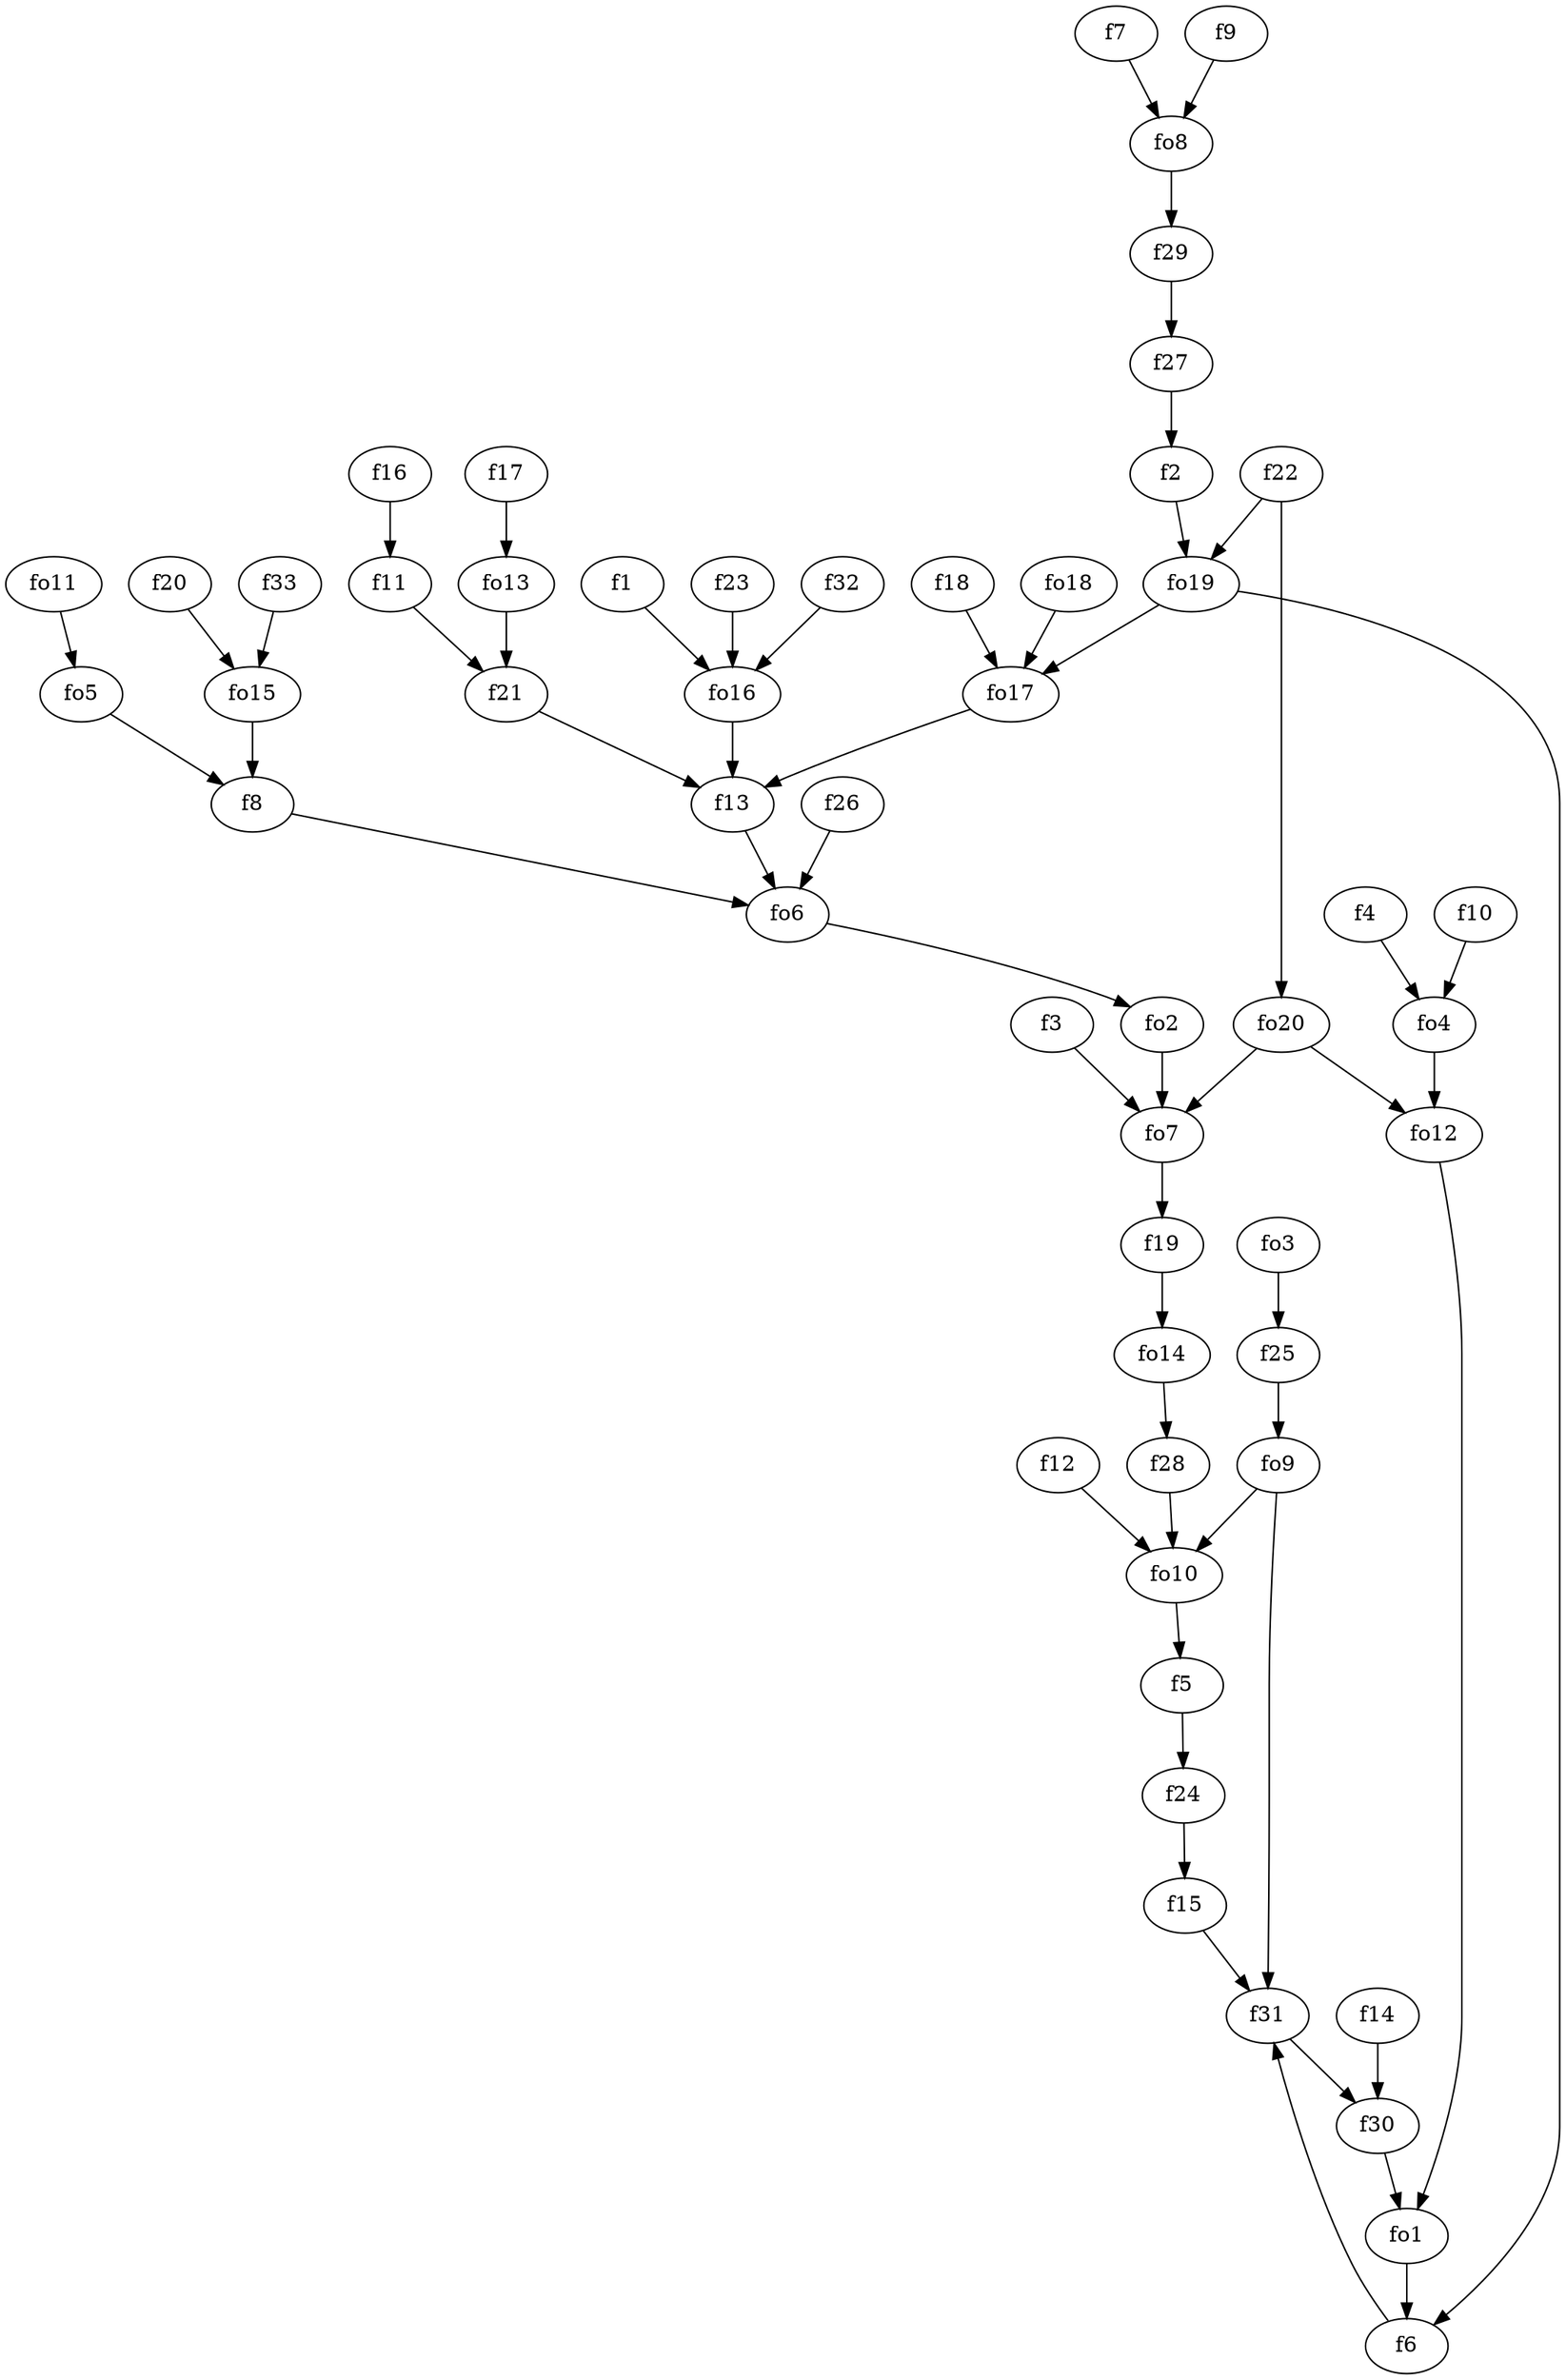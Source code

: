 strict digraph  {
f1;
f2;
f3;
f4;
f5;
f6;
f7;
f8;
f9;
f10;
f11;
f12;
f13;
f14;
f15;
f16;
f17;
f18;
f19;
f20;
f21;
f22;
f23;
f24;
f25;
f26;
f27;
f28;
f29;
f30;
f31;
f32;
f33;
fo1;
fo2;
fo3;
fo4;
fo5;
fo6;
fo7;
fo8;
fo9;
fo10;
fo11;
fo12;
fo13;
fo14;
fo15;
fo16;
fo17;
fo18;
fo19;
fo20;
f1 -> fo16  [weight=2];
f2 -> fo19  [weight=2];
f3 -> fo7  [weight=2];
f4 -> fo4  [weight=2];
f5 -> f24  [weight=2];
f6 -> f31  [weight=2];
f7 -> fo8  [weight=2];
f8 -> fo6  [weight=2];
f9 -> fo8  [weight=2];
f10 -> fo4  [weight=2];
f11 -> f21  [weight=2];
f12 -> fo10  [weight=2];
f13 -> fo6  [weight=2];
f14 -> f30  [weight=2];
f15 -> f31  [weight=2];
f16 -> f11  [weight=2];
f17 -> fo13  [weight=2];
f18 -> fo17  [weight=2];
f19 -> fo14  [weight=2];
f20 -> fo15  [weight=2];
f21 -> f13  [weight=2];
f22 -> fo19  [weight=2];
f22 -> fo20  [weight=2];
f23 -> fo16  [weight=2];
f24 -> f15  [weight=2];
f25 -> fo9  [weight=2];
f26 -> fo6  [weight=2];
f27 -> f2  [weight=2];
f28 -> fo10  [weight=2];
f29 -> f27  [weight=2];
f30 -> fo1  [weight=2];
f31 -> f30  [weight=2];
f32 -> fo16  [weight=2];
f33 -> fo15  [weight=2];
fo1 -> f6  [weight=2];
fo2 -> fo7  [weight=2];
fo3 -> f25  [weight=2];
fo4 -> fo12  [weight=2];
fo5 -> f8  [weight=2];
fo6 -> fo2  [weight=2];
fo7 -> f19  [weight=2];
fo8 -> f29  [weight=2];
fo9 -> f31  [weight=2];
fo9 -> fo10  [weight=2];
fo10 -> f5  [weight=2];
fo11 -> fo5  [weight=2];
fo12 -> fo1  [weight=2];
fo13 -> f21  [weight=2];
fo14 -> f28  [weight=2];
fo15 -> f8  [weight=2];
fo16 -> f13  [weight=2];
fo17 -> f13  [weight=2];
fo18 -> fo17  [weight=2];
fo19 -> f6  [weight=2];
fo19 -> fo17  [weight=2];
fo20 -> fo7  [weight=2];
fo20 -> fo12  [weight=2];
}
